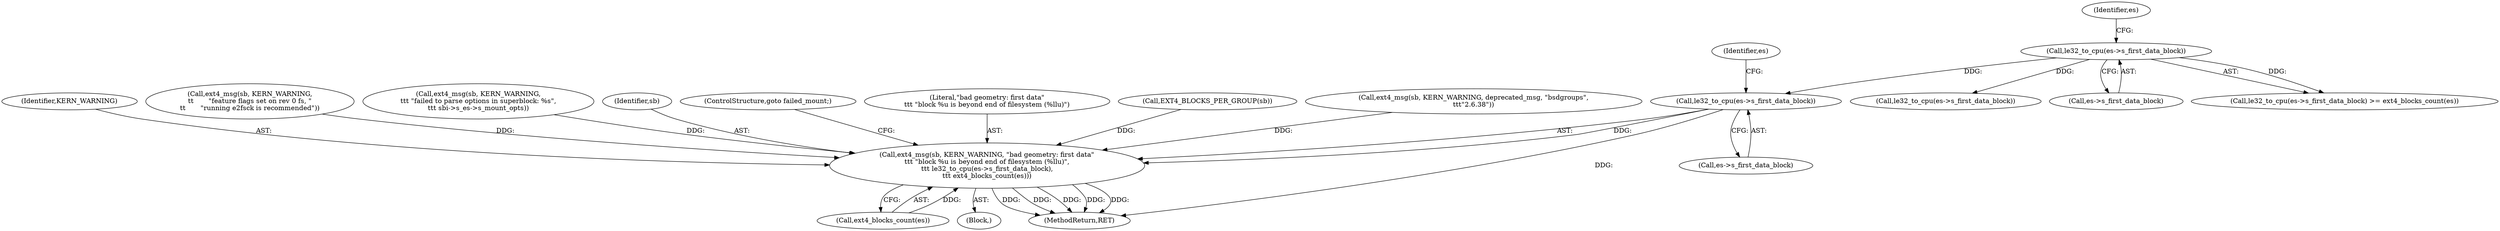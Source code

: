 digraph "0_linux_0449641130f5652b344ef6fa39fa019d7e94660a@pointer" {
"1001128" [label="(Call,le32_to_cpu(es->s_first_data_block))"];
"1001117" [label="(Call,le32_to_cpu(es->s_first_data_block))"];
"1001124" [label="(Call,ext4_msg(sb, KERN_WARNING, \"bad geometry: first data\"\n\t\t\t \"block %u is beyond end of filesystem (%llu)\",\n\t\t\t le32_to_cpu(es->s_first_data_block),\n\t\t\t ext4_blocks_count(es)))"];
"1001117" [label="(Call,le32_to_cpu(es->s_first_data_block))"];
"1001133" [label="(Identifier,es)"];
"1001141" [label="(Call,le32_to_cpu(es->s_first_data_block))"];
"1001132" [label="(Call,ext4_blocks_count(es))"];
"1001128" [label="(Call,le32_to_cpu(es->s_first_data_block))"];
"1001124" [label="(Call,ext4_msg(sb, KERN_WARNING, \"bad geometry: first data\"\n\t\t\t \"block %u is beyond end of filesystem (%llu)\",\n\t\t\t le32_to_cpu(es->s_first_data_block),\n\t\t\t ext4_blocks_count(es)))"];
"1001118" [label="(Call,es->s_first_data_block)"];
"1001122" [label="(Identifier,es)"];
"1001126" [label="(Identifier,KERN_WARNING)"];
"1000605" [label="(Call,ext4_msg(sb, KERN_WARNING,\n\t\t       \"feature flags set on rev 0 fs, \"\n\t\t       \"running e2fsck is recommended\"))"];
"1000547" [label="(Call,ext4_msg(sb, KERN_WARNING,\n\t\t\t \"failed to parse options in superblock: %s\",\n\t\t\t sbi->s_es->s_mount_opts))"];
"1001129" [label="(Call,es->s_first_data_block)"];
"1001116" [label="(Call,le32_to_cpu(es->s_first_data_block) >= ext4_blocks_count(es))"];
"1001125" [label="(Identifier,sb)"];
"1001134" [label="(ControlStructure,goto failed_mount;)"];
"1001127" [label="(Literal,\"bad geometry: first data\"\n\t\t\t \"block %u is beyond end of filesystem (%llu)\")"];
"1001082" [label="(Call,EXT4_BLOCKS_PER_GROUP(sb))"];
"1001123" [label="(Block,)"];
"1002222" [label="(MethodReturn,RET)"];
"1000377" [label="(Call,ext4_msg(sb, KERN_WARNING, deprecated_msg, \"bsdgroups\",\n\t\t\t\"2.6.38\"))"];
"1001128" -> "1001124"  [label="AST: "];
"1001128" -> "1001129"  [label="CFG: "];
"1001129" -> "1001128"  [label="AST: "];
"1001133" -> "1001128"  [label="CFG: "];
"1001128" -> "1002222"  [label="DDG: "];
"1001128" -> "1001124"  [label="DDG: "];
"1001117" -> "1001128"  [label="DDG: "];
"1001117" -> "1001116"  [label="AST: "];
"1001117" -> "1001118"  [label="CFG: "];
"1001118" -> "1001117"  [label="AST: "];
"1001122" -> "1001117"  [label="CFG: "];
"1001117" -> "1001116"  [label="DDG: "];
"1001117" -> "1001141"  [label="DDG: "];
"1001124" -> "1001123"  [label="AST: "];
"1001124" -> "1001132"  [label="CFG: "];
"1001125" -> "1001124"  [label="AST: "];
"1001126" -> "1001124"  [label="AST: "];
"1001127" -> "1001124"  [label="AST: "];
"1001132" -> "1001124"  [label="AST: "];
"1001134" -> "1001124"  [label="CFG: "];
"1001124" -> "1002222"  [label="DDG: "];
"1001124" -> "1002222"  [label="DDG: "];
"1001124" -> "1002222"  [label="DDG: "];
"1001124" -> "1002222"  [label="DDG: "];
"1001124" -> "1002222"  [label="DDG: "];
"1001082" -> "1001124"  [label="DDG: "];
"1000605" -> "1001124"  [label="DDG: "];
"1000377" -> "1001124"  [label="DDG: "];
"1000547" -> "1001124"  [label="DDG: "];
"1001132" -> "1001124"  [label="DDG: "];
}
